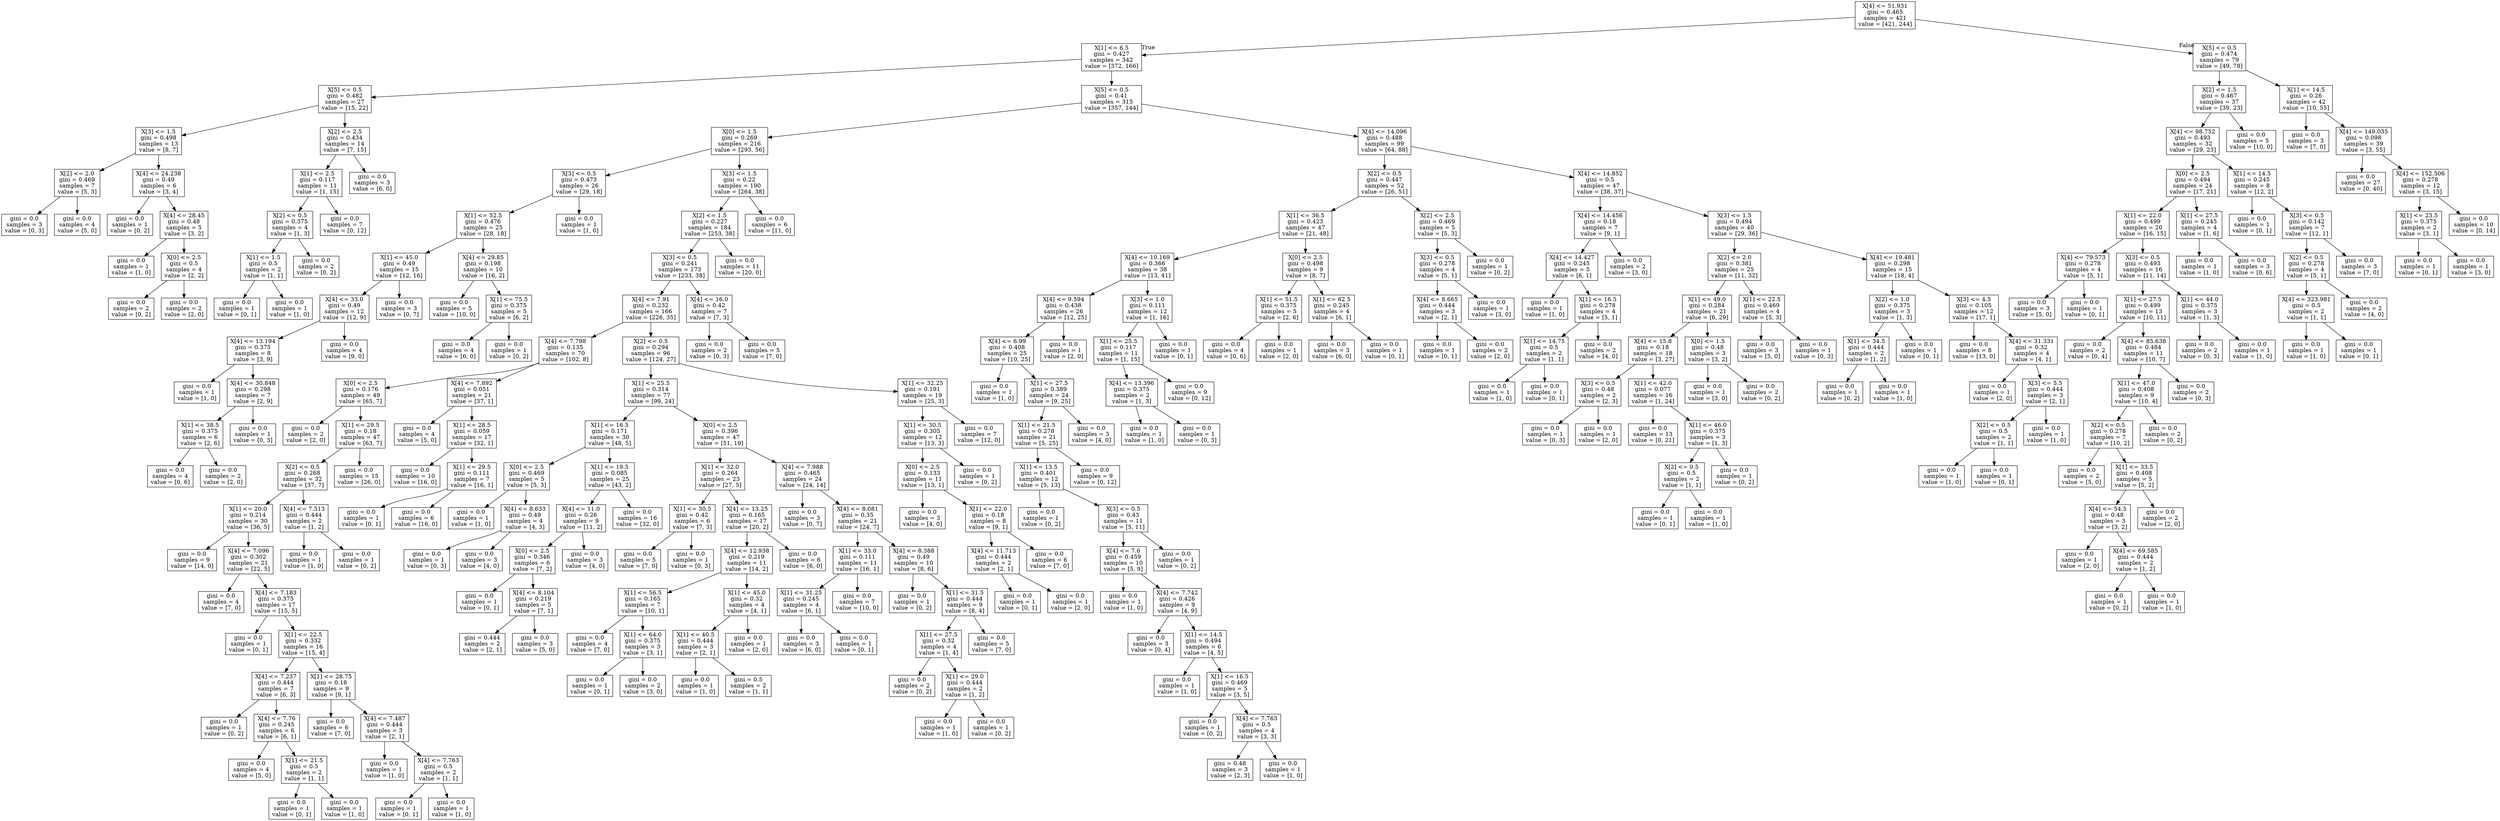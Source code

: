 digraph Tree {
node [shape=box] ;
0 [label="X[4] <= 51.931\ngini = 0.465\nsamples = 421\nvalue = [421, 244]"] ;
1 [label="X[1] <= 6.5\ngini = 0.427\nsamples = 342\nvalue = [372, 166]"] ;
0 -> 1 [labeldistance=2.5, labelangle=45, headlabel="True"] ;
2 [label="X[5] <= 0.5\ngini = 0.482\nsamples = 27\nvalue = [15, 22]"] ;
1 -> 2 ;
3 [label="X[3] <= 1.5\ngini = 0.498\nsamples = 13\nvalue = [8, 7]"] ;
2 -> 3 ;
4 [label="X[2] <= 2.0\ngini = 0.469\nsamples = 7\nvalue = [5, 3]"] ;
3 -> 4 ;
5 [label="gini = 0.0\nsamples = 3\nvalue = [0, 3]"] ;
4 -> 5 ;
6 [label="gini = 0.0\nsamples = 4\nvalue = [5, 0]"] ;
4 -> 6 ;
7 [label="X[4] <= 24.238\ngini = 0.49\nsamples = 6\nvalue = [3, 4]"] ;
3 -> 7 ;
8 [label="gini = 0.0\nsamples = 1\nvalue = [0, 2]"] ;
7 -> 8 ;
9 [label="X[4] <= 28.45\ngini = 0.48\nsamples = 5\nvalue = [3, 2]"] ;
7 -> 9 ;
10 [label="gini = 0.0\nsamples = 1\nvalue = [1, 0]"] ;
9 -> 10 ;
11 [label="X[0] <= 2.5\ngini = 0.5\nsamples = 4\nvalue = [2, 2]"] ;
9 -> 11 ;
12 [label="gini = 0.0\nsamples = 2\nvalue = [0, 2]"] ;
11 -> 12 ;
13 [label="gini = 0.0\nsamples = 2\nvalue = [2, 0]"] ;
11 -> 13 ;
14 [label="X[2] <= 2.5\ngini = 0.434\nsamples = 14\nvalue = [7, 15]"] ;
2 -> 14 ;
15 [label="X[1] <= 2.5\ngini = 0.117\nsamples = 11\nvalue = [1, 15]"] ;
14 -> 15 ;
16 [label="X[2] <= 0.5\ngini = 0.375\nsamples = 4\nvalue = [1, 3]"] ;
15 -> 16 ;
17 [label="X[1] <= 1.5\ngini = 0.5\nsamples = 2\nvalue = [1, 1]"] ;
16 -> 17 ;
18 [label="gini = 0.0\nsamples = 1\nvalue = [0, 1]"] ;
17 -> 18 ;
19 [label="gini = 0.0\nsamples = 1\nvalue = [1, 0]"] ;
17 -> 19 ;
20 [label="gini = 0.0\nsamples = 2\nvalue = [0, 2]"] ;
16 -> 20 ;
21 [label="gini = 0.0\nsamples = 7\nvalue = [0, 12]"] ;
15 -> 21 ;
22 [label="gini = 0.0\nsamples = 3\nvalue = [6, 0]"] ;
14 -> 22 ;
23 [label="X[5] <= 0.5\ngini = 0.41\nsamples = 315\nvalue = [357, 144]"] ;
1 -> 23 ;
24 [label="X[0] <= 1.5\ngini = 0.269\nsamples = 216\nvalue = [293, 56]"] ;
23 -> 24 ;
25 [label="X[3] <= 0.5\ngini = 0.473\nsamples = 26\nvalue = [29, 18]"] ;
24 -> 25 ;
26 [label="X[1] <= 52.5\ngini = 0.476\nsamples = 25\nvalue = [28, 18]"] ;
25 -> 26 ;
27 [label="X[1] <= 45.0\ngini = 0.49\nsamples = 15\nvalue = [12, 16]"] ;
26 -> 27 ;
28 [label="X[4] <= 33.0\ngini = 0.49\nsamples = 12\nvalue = [12, 9]"] ;
27 -> 28 ;
29 [label="X[4] <= 13.194\ngini = 0.375\nsamples = 8\nvalue = [3, 9]"] ;
28 -> 29 ;
30 [label="gini = 0.0\nsamples = 1\nvalue = [1, 0]"] ;
29 -> 30 ;
31 [label="X[4] <= 30.848\ngini = 0.298\nsamples = 7\nvalue = [2, 9]"] ;
29 -> 31 ;
32 [label="X[1] <= 38.5\ngini = 0.375\nsamples = 6\nvalue = [2, 6]"] ;
31 -> 32 ;
33 [label="gini = 0.0\nsamples = 4\nvalue = [0, 6]"] ;
32 -> 33 ;
34 [label="gini = 0.0\nsamples = 2\nvalue = [2, 0]"] ;
32 -> 34 ;
35 [label="gini = 0.0\nsamples = 1\nvalue = [0, 3]"] ;
31 -> 35 ;
36 [label="gini = 0.0\nsamples = 4\nvalue = [9, 0]"] ;
28 -> 36 ;
37 [label="gini = 0.0\nsamples = 3\nvalue = [0, 7]"] ;
27 -> 37 ;
38 [label="X[4] <= 29.85\ngini = 0.198\nsamples = 10\nvalue = [16, 2]"] ;
26 -> 38 ;
39 [label="gini = 0.0\nsamples = 5\nvalue = [10, 0]"] ;
38 -> 39 ;
40 [label="X[1] <= 75.5\ngini = 0.375\nsamples = 5\nvalue = [6, 2]"] ;
38 -> 40 ;
41 [label="gini = 0.0\nsamples = 4\nvalue = [6, 0]"] ;
40 -> 41 ;
42 [label="gini = 0.0\nsamples = 1\nvalue = [0, 2]"] ;
40 -> 42 ;
43 [label="gini = 0.0\nsamples = 1\nvalue = [1, 0]"] ;
25 -> 43 ;
44 [label="X[3] <= 1.5\ngini = 0.22\nsamples = 190\nvalue = [264, 38]"] ;
24 -> 44 ;
45 [label="X[2] <= 1.5\ngini = 0.227\nsamples = 184\nvalue = [253, 38]"] ;
44 -> 45 ;
46 [label="X[3] <= 0.5\ngini = 0.241\nsamples = 173\nvalue = [233, 38]"] ;
45 -> 46 ;
47 [label="X[4] <= 7.91\ngini = 0.232\nsamples = 166\nvalue = [226, 35]"] ;
46 -> 47 ;
48 [label="X[4] <= 7.798\ngini = 0.135\nsamples = 70\nvalue = [102, 8]"] ;
47 -> 48 ;
49 [label="X[0] <= 2.5\ngini = 0.176\nsamples = 49\nvalue = [65, 7]"] ;
48 -> 49 ;
50 [label="gini = 0.0\nsamples = 2\nvalue = [2, 0]"] ;
49 -> 50 ;
51 [label="X[1] <= 29.5\ngini = 0.18\nsamples = 47\nvalue = [63, 7]"] ;
49 -> 51 ;
52 [label="X[2] <= 0.5\ngini = 0.268\nsamples = 32\nvalue = [37, 7]"] ;
51 -> 52 ;
53 [label="X[1] <= 20.0\ngini = 0.214\nsamples = 30\nvalue = [36, 5]"] ;
52 -> 53 ;
54 [label="gini = 0.0\nsamples = 9\nvalue = [14, 0]"] ;
53 -> 54 ;
55 [label="X[4] <= 7.096\ngini = 0.302\nsamples = 21\nvalue = [22, 5]"] ;
53 -> 55 ;
56 [label="gini = 0.0\nsamples = 4\nvalue = [7, 0]"] ;
55 -> 56 ;
57 [label="X[4] <= 7.183\ngini = 0.375\nsamples = 17\nvalue = [15, 5]"] ;
55 -> 57 ;
58 [label="gini = 0.0\nsamples = 1\nvalue = [0, 1]"] ;
57 -> 58 ;
59 [label="X[1] <= 22.5\ngini = 0.332\nsamples = 16\nvalue = [15, 4]"] ;
57 -> 59 ;
60 [label="X[4] <= 7.237\ngini = 0.444\nsamples = 7\nvalue = [6, 3]"] ;
59 -> 60 ;
61 [label="gini = 0.0\nsamples = 1\nvalue = [0, 2]"] ;
60 -> 61 ;
62 [label="X[4] <= 7.76\ngini = 0.245\nsamples = 6\nvalue = [6, 1]"] ;
60 -> 62 ;
63 [label="gini = 0.0\nsamples = 4\nvalue = [5, 0]"] ;
62 -> 63 ;
64 [label="X[1] <= 21.5\ngini = 0.5\nsamples = 2\nvalue = [1, 1]"] ;
62 -> 64 ;
65 [label="gini = 0.0\nsamples = 1\nvalue = [0, 1]"] ;
64 -> 65 ;
66 [label="gini = 0.0\nsamples = 1\nvalue = [1, 0]"] ;
64 -> 66 ;
67 [label="X[1] <= 28.75\ngini = 0.18\nsamples = 9\nvalue = [9, 1]"] ;
59 -> 67 ;
68 [label="gini = 0.0\nsamples = 6\nvalue = [7, 0]"] ;
67 -> 68 ;
69 [label="X[4] <= 7.487\ngini = 0.444\nsamples = 3\nvalue = [2, 1]"] ;
67 -> 69 ;
70 [label="gini = 0.0\nsamples = 1\nvalue = [1, 0]"] ;
69 -> 70 ;
71 [label="X[4] <= 7.763\ngini = 0.5\nsamples = 2\nvalue = [1, 1]"] ;
69 -> 71 ;
72 [label="gini = 0.0\nsamples = 1\nvalue = [0, 1]"] ;
71 -> 72 ;
73 [label="gini = 0.0\nsamples = 1\nvalue = [1, 0]"] ;
71 -> 73 ;
74 [label="X[4] <= 7.513\ngini = 0.444\nsamples = 2\nvalue = [1, 2]"] ;
52 -> 74 ;
75 [label="gini = 0.0\nsamples = 1\nvalue = [1, 0]"] ;
74 -> 75 ;
76 [label="gini = 0.0\nsamples = 1\nvalue = [0, 2]"] ;
74 -> 76 ;
77 [label="gini = 0.0\nsamples = 15\nvalue = [26, 0]"] ;
51 -> 77 ;
78 [label="X[4] <= 7.892\ngini = 0.051\nsamples = 21\nvalue = [37, 1]"] ;
48 -> 78 ;
79 [label="gini = 0.0\nsamples = 4\nvalue = [5, 0]"] ;
78 -> 79 ;
80 [label="X[1] <= 28.5\ngini = 0.059\nsamples = 17\nvalue = [32, 1]"] ;
78 -> 80 ;
81 [label="gini = 0.0\nsamples = 10\nvalue = [16, 0]"] ;
80 -> 81 ;
82 [label="X[1] <= 29.5\ngini = 0.111\nsamples = 7\nvalue = [16, 1]"] ;
80 -> 82 ;
83 [label="gini = 0.0\nsamples = 1\nvalue = [0, 1]"] ;
82 -> 83 ;
84 [label="gini = 0.0\nsamples = 6\nvalue = [16, 0]"] ;
82 -> 84 ;
85 [label="X[2] <= 0.5\ngini = 0.294\nsamples = 96\nvalue = [124, 27]"] ;
47 -> 85 ;
86 [label="X[1] <= 25.5\ngini = 0.314\nsamples = 77\nvalue = [99, 24]"] ;
85 -> 86 ;
87 [label="X[1] <= 16.5\ngini = 0.171\nsamples = 30\nvalue = [48, 5]"] ;
86 -> 87 ;
88 [label="X[0] <= 2.5\ngini = 0.469\nsamples = 5\nvalue = [5, 3]"] ;
87 -> 88 ;
89 [label="gini = 0.0\nsamples = 1\nvalue = [1, 0]"] ;
88 -> 89 ;
90 [label="X[4] <= 8.633\ngini = 0.49\nsamples = 4\nvalue = [4, 3]"] ;
88 -> 90 ;
91 [label="gini = 0.0\nsamples = 1\nvalue = [0, 3]"] ;
90 -> 91 ;
92 [label="gini = 0.0\nsamples = 3\nvalue = [4, 0]"] ;
90 -> 92 ;
93 [label="X[1] <= 19.5\ngini = 0.085\nsamples = 25\nvalue = [43, 2]"] ;
87 -> 93 ;
94 [label="X[4] <= 11.0\ngini = 0.26\nsamples = 9\nvalue = [11, 2]"] ;
93 -> 94 ;
95 [label="X[0] <= 2.5\ngini = 0.346\nsamples = 6\nvalue = [7, 2]"] ;
94 -> 95 ;
96 [label="gini = 0.0\nsamples = 1\nvalue = [0, 1]"] ;
95 -> 96 ;
97 [label="X[4] <= 8.104\ngini = 0.219\nsamples = 5\nvalue = [7, 1]"] ;
95 -> 97 ;
98 [label="gini = 0.444\nsamples = 2\nvalue = [2, 1]"] ;
97 -> 98 ;
99 [label="gini = 0.0\nsamples = 3\nvalue = [5, 0]"] ;
97 -> 99 ;
100 [label="gini = 0.0\nsamples = 3\nvalue = [4, 0]"] ;
94 -> 100 ;
101 [label="gini = 0.0\nsamples = 16\nvalue = [32, 0]"] ;
93 -> 101 ;
102 [label="X[0] <= 2.5\ngini = 0.396\nsamples = 47\nvalue = [51, 19]"] ;
86 -> 102 ;
103 [label="X[1] <= 32.0\ngini = 0.264\nsamples = 23\nvalue = [27, 5]"] ;
102 -> 103 ;
104 [label="X[1] <= 30.5\ngini = 0.42\nsamples = 6\nvalue = [7, 3]"] ;
103 -> 104 ;
105 [label="gini = 0.0\nsamples = 5\nvalue = [7, 0]"] ;
104 -> 105 ;
106 [label="gini = 0.0\nsamples = 1\nvalue = [0, 3]"] ;
104 -> 106 ;
107 [label="X[4] <= 13.25\ngini = 0.165\nsamples = 17\nvalue = [20, 2]"] ;
103 -> 107 ;
108 [label="X[4] <= 12.938\ngini = 0.219\nsamples = 11\nvalue = [14, 2]"] ;
107 -> 108 ;
109 [label="X[1] <= 56.5\ngini = 0.165\nsamples = 7\nvalue = [10, 1]"] ;
108 -> 109 ;
110 [label="gini = 0.0\nsamples = 4\nvalue = [7, 0]"] ;
109 -> 110 ;
111 [label="X[1] <= 64.0\ngini = 0.375\nsamples = 3\nvalue = [3, 1]"] ;
109 -> 111 ;
112 [label="gini = 0.0\nsamples = 1\nvalue = [0, 1]"] ;
111 -> 112 ;
113 [label="gini = 0.0\nsamples = 2\nvalue = [3, 0]"] ;
111 -> 113 ;
114 [label="X[1] <= 45.0\ngini = 0.32\nsamples = 4\nvalue = [4, 1]"] ;
108 -> 114 ;
115 [label="X[1] <= 40.5\ngini = 0.444\nsamples = 3\nvalue = [2, 1]"] ;
114 -> 115 ;
116 [label="gini = 0.0\nsamples = 1\nvalue = [1, 0]"] ;
115 -> 116 ;
117 [label="gini = 0.5\nsamples = 2\nvalue = [1, 1]"] ;
115 -> 117 ;
118 [label="gini = 0.0\nsamples = 1\nvalue = [2, 0]"] ;
114 -> 118 ;
119 [label="gini = 0.0\nsamples = 6\nvalue = [6, 0]"] ;
107 -> 119 ;
120 [label="X[4] <= 7.988\ngini = 0.465\nsamples = 24\nvalue = [24, 14]"] ;
102 -> 120 ;
121 [label="gini = 0.0\nsamples = 3\nvalue = [0, 7]"] ;
120 -> 121 ;
122 [label="X[4] <= 8.081\ngini = 0.35\nsamples = 21\nvalue = [24, 7]"] ;
120 -> 122 ;
123 [label="X[1] <= 33.0\ngini = 0.111\nsamples = 11\nvalue = [16, 1]"] ;
122 -> 123 ;
124 [label="X[1] <= 31.25\ngini = 0.245\nsamples = 4\nvalue = [6, 1]"] ;
123 -> 124 ;
125 [label="gini = 0.0\nsamples = 3\nvalue = [6, 0]"] ;
124 -> 125 ;
126 [label="gini = 0.0\nsamples = 1\nvalue = [0, 1]"] ;
124 -> 126 ;
127 [label="gini = 0.0\nsamples = 7\nvalue = [10, 0]"] ;
123 -> 127 ;
128 [label="X[4] <= 8.388\ngini = 0.49\nsamples = 10\nvalue = [8, 6]"] ;
122 -> 128 ;
129 [label="gini = 0.0\nsamples = 1\nvalue = [0, 2]"] ;
128 -> 129 ;
130 [label="X[1] <= 31.5\ngini = 0.444\nsamples = 9\nvalue = [8, 4]"] ;
128 -> 130 ;
131 [label="X[1] <= 27.5\ngini = 0.32\nsamples = 4\nvalue = [1, 4]"] ;
130 -> 131 ;
132 [label="gini = 0.0\nsamples = 2\nvalue = [0, 2]"] ;
131 -> 132 ;
133 [label="X[1] <= 29.0\ngini = 0.444\nsamples = 2\nvalue = [1, 2]"] ;
131 -> 133 ;
134 [label="gini = 0.0\nsamples = 1\nvalue = [1, 0]"] ;
133 -> 134 ;
135 [label="gini = 0.0\nsamples = 1\nvalue = [0, 2]"] ;
133 -> 135 ;
136 [label="gini = 0.0\nsamples = 5\nvalue = [7, 0]"] ;
130 -> 136 ;
137 [label="X[1] <= 32.25\ngini = 0.191\nsamples = 19\nvalue = [25, 3]"] ;
85 -> 137 ;
138 [label="X[1] <= 30.5\ngini = 0.305\nsamples = 12\nvalue = [13, 3]"] ;
137 -> 138 ;
139 [label="X[0] <= 2.5\ngini = 0.133\nsamples = 11\nvalue = [13, 1]"] ;
138 -> 139 ;
140 [label="gini = 0.0\nsamples = 3\nvalue = [4, 0]"] ;
139 -> 140 ;
141 [label="X[1] <= 22.0\ngini = 0.18\nsamples = 8\nvalue = [9, 1]"] ;
139 -> 141 ;
142 [label="X[4] <= 11.713\ngini = 0.444\nsamples = 2\nvalue = [2, 1]"] ;
141 -> 142 ;
143 [label="gini = 0.0\nsamples = 1\nvalue = [0, 1]"] ;
142 -> 143 ;
144 [label="gini = 0.0\nsamples = 1\nvalue = [2, 0]"] ;
142 -> 144 ;
145 [label="gini = 0.0\nsamples = 6\nvalue = [7, 0]"] ;
141 -> 145 ;
146 [label="gini = 0.0\nsamples = 1\nvalue = [0, 2]"] ;
138 -> 146 ;
147 [label="gini = 0.0\nsamples = 7\nvalue = [12, 0]"] ;
137 -> 147 ;
148 [label="X[4] <= 16.0\ngini = 0.42\nsamples = 7\nvalue = [7, 3]"] ;
46 -> 148 ;
149 [label="gini = 0.0\nsamples = 2\nvalue = [0, 3]"] ;
148 -> 149 ;
150 [label="gini = 0.0\nsamples = 5\nvalue = [7, 0]"] ;
148 -> 150 ;
151 [label="gini = 0.0\nsamples = 11\nvalue = [20, 0]"] ;
45 -> 151 ;
152 [label="gini = 0.0\nsamples = 6\nvalue = [11, 0]"] ;
44 -> 152 ;
153 [label="X[4] <= 14.096\ngini = 0.488\nsamples = 99\nvalue = [64, 88]"] ;
23 -> 153 ;
154 [label="X[2] <= 0.5\ngini = 0.447\nsamples = 52\nvalue = [26, 51]"] ;
153 -> 154 ;
155 [label="X[1] <= 36.5\ngini = 0.423\nsamples = 47\nvalue = [21, 48]"] ;
154 -> 155 ;
156 [label="X[4] <= 10.169\ngini = 0.366\nsamples = 38\nvalue = [13, 41]"] ;
155 -> 156 ;
157 [label="X[4] <= 9.594\ngini = 0.438\nsamples = 26\nvalue = [12, 25]"] ;
156 -> 157 ;
158 [label="X[4] <= 6.99\ngini = 0.408\nsamples = 25\nvalue = [10, 25]"] ;
157 -> 158 ;
159 [label="gini = 0.0\nsamples = 1\nvalue = [1, 0]"] ;
158 -> 159 ;
160 [label="X[1] <= 27.5\ngini = 0.389\nsamples = 24\nvalue = [9, 25]"] ;
158 -> 160 ;
161 [label="X[1] <= 21.5\ngini = 0.278\nsamples = 21\nvalue = [5, 25]"] ;
160 -> 161 ;
162 [label="X[1] <= 13.5\ngini = 0.401\nsamples = 12\nvalue = [5, 13]"] ;
161 -> 162 ;
163 [label="gini = 0.0\nsamples = 1\nvalue = [0, 2]"] ;
162 -> 163 ;
164 [label="X[3] <= 0.5\ngini = 0.43\nsamples = 11\nvalue = [5, 11]"] ;
162 -> 164 ;
165 [label="X[4] <= 7.6\ngini = 0.459\nsamples = 10\nvalue = [5, 9]"] ;
164 -> 165 ;
166 [label="gini = 0.0\nsamples = 1\nvalue = [1, 0]"] ;
165 -> 166 ;
167 [label="X[4] <= 7.742\ngini = 0.426\nsamples = 9\nvalue = [4, 9]"] ;
165 -> 167 ;
168 [label="gini = 0.0\nsamples = 3\nvalue = [0, 4]"] ;
167 -> 168 ;
169 [label="X[1] <= 14.5\ngini = 0.494\nsamples = 6\nvalue = [4, 5]"] ;
167 -> 169 ;
170 [label="gini = 0.0\nsamples = 1\nvalue = [1, 0]"] ;
169 -> 170 ;
171 [label="X[1] <= 16.5\ngini = 0.469\nsamples = 5\nvalue = [3, 5]"] ;
169 -> 171 ;
172 [label="gini = 0.0\nsamples = 1\nvalue = [0, 2]"] ;
171 -> 172 ;
173 [label="X[4] <= 7.763\ngini = 0.5\nsamples = 4\nvalue = [3, 3]"] ;
171 -> 173 ;
174 [label="gini = 0.48\nsamples = 3\nvalue = [2, 3]"] ;
173 -> 174 ;
175 [label="gini = 0.0\nsamples = 1\nvalue = [1, 0]"] ;
173 -> 175 ;
176 [label="gini = 0.0\nsamples = 1\nvalue = [0, 2]"] ;
164 -> 176 ;
177 [label="gini = 0.0\nsamples = 9\nvalue = [0, 12]"] ;
161 -> 177 ;
178 [label="gini = 0.0\nsamples = 3\nvalue = [4, 0]"] ;
160 -> 178 ;
179 [label="gini = 0.0\nsamples = 1\nvalue = [2, 0]"] ;
157 -> 179 ;
180 [label="X[3] <= 1.0\ngini = 0.111\nsamples = 12\nvalue = [1, 16]"] ;
156 -> 180 ;
181 [label="X[1] <= 25.5\ngini = 0.117\nsamples = 11\nvalue = [1, 15]"] ;
180 -> 181 ;
182 [label="X[4] <= 13.396\ngini = 0.375\nsamples = 2\nvalue = [1, 3]"] ;
181 -> 182 ;
183 [label="gini = 0.0\nsamples = 1\nvalue = [1, 0]"] ;
182 -> 183 ;
184 [label="gini = 0.0\nsamples = 1\nvalue = [0, 3]"] ;
182 -> 184 ;
185 [label="gini = 0.0\nsamples = 9\nvalue = [0, 12]"] ;
181 -> 185 ;
186 [label="gini = 0.0\nsamples = 1\nvalue = [0, 1]"] ;
180 -> 186 ;
187 [label="X[0] <= 2.5\ngini = 0.498\nsamples = 9\nvalue = [8, 7]"] ;
155 -> 187 ;
188 [label="X[1] <= 51.5\ngini = 0.375\nsamples = 5\nvalue = [2, 6]"] ;
187 -> 188 ;
189 [label="gini = 0.0\nsamples = 4\nvalue = [0, 6]"] ;
188 -> 189 ;
190 [label="gini = 0.0\nsamples = 1\nvalue = [2, 0]"] ;
188 -> 190 ;
191 [label="X[1] <= 62.5\ngini = 0.245\nsamples = 4\nvalue = [6, 1]"] ;
187 -> 191 ;
192 [label="gini = 0.0\nsamples = 3\nvalue = [6, 0]"] ;
191 -> 192 ;
193 [label="gini = 0.0\nsamples = 1\nvalue = [0, 1]"] ;
191 -> 193 ;
194 [label="X[2] <= 2.5\ngini = 0.469\nsamples = 5\nvalue = [5, 3]"] ;
154 -> 194 ;
195 [label="X[3] <= 0.5\ngini = 0.278\nsamples = 4\nvalue = [5, 1]"] ;
194 -> 195 ;
196 [label="X[4] <= 8.665\ngini = 0.444\nsamples = 3\nvalue = [2, 1]"] ;
195 -> 196 ;
197 [label="gini = 0.0\nsamples = 1\nvalue = [0, 1]"] ;
196 -> 197 ;
198 [label="gini = 0.0\nsamples = 2\nvalue = [2, 0]"] ;
196 -> 198 ;
199 [label="gini = 0.0\nsamples = 1\nvalue = [3, 0]"] ;
195 -> 199 ;
200 [label="gini = 0.0\nsamples = 1\nvalue = [0, 2]"] ;
194 -> 200 ;
201 [label="X[4] <= 14.852\ngini = 0.5\nsamples = 47\nvalue = [38, 37]"] ;
153 -> 201 ;
202 [label="X[4] <= 14.456\ngini = 0.18\nsamples = 7\nvalue = [9, 1]"] ;
201 -> 202 ;
203 [label="X[4] <= 14.427\ngini = 0.245\nsamples = 5\nvalue = [6, 1]"] ;
202 -> 203 ;
204 [label="gini = 0.0\nsamples = 1\nvalue = [1, 0]"] ;
203 -> 204 ;
205 [label="X[1] <= 16.5\ngini = 0.278\nsamples = 4\nvalue = [5, 1]"] ;
203 -> 205 ;
206 [label="X[1] <= 14.75\ngini = 0.5\nsamples = 2\nvalue = [1, 1]"] ;
205 -> 206 ;
207 [label="gini = 0.0\nsamples = 1\nvalue = [1, 0]"] ;
206 -> 207 ;
208 [label="gini = 0.0\nsamples = 1\nvalue = [0, 1]"] ;
206 -> 208 ;
209 [label="gini = 0.0\nsamples = 2\nvalue = [4, 0]"] ;
205 -> 209 ;
210 [label="gini = 0.0\nsamples = 2\nvalue = [3, 0]"] ;
202 -> 210 ;
211 [label="X[3] <= 1.5\ngini = 0.494\nsamples = 40\nvalue = [29, 36]"] ;
201 -> 211 ;
212 [label="X[2] <= 2.0\ngini = 0.381\nsamples = 25\nvalue = [11, 32]"] ;
211 -> 212 ;
213 [label="X[1] <= 49.0\ngini = 0.284\nsamples = 21\nvalue = [6, 29]"] ;
212 -> 213 ;
214 [label="X[4] <= 15.8\ngini = 0.18\nsamples = 18\nvalue = [3, 27]"] ;
213 -> 214 ;
215 [label="X[3] <= 0.5\ngini = 0.48\nsamples = 2\nvalue = [2, 3]"] ;
214 -> 215 ;
216 [label="gini = 0.0\nsamples = 1\nvalue = [0, 3]"] ;
215 -> 216 ;
217 [label="gini = 0.0\nsamples = 1\nvalue = [2, 0]"] ;
215 -> 217 ;
218 [label="X[1] <= 42.0\ngini = 0.077\nsamples = 16\nvalue = [1, 24]"] ;
214 -> 218 ;
219 [label="gini = 0.0\nsamples = 13\nvalue = [0, 21]"] ;
218 -> 219 ;
220 [label="X[1] <= 46.0\ngini = 0.375\nsamples = 3\nvalue = [1, 3]"] ;
218 -> 220 ;
221 [label="X[2] <= 0.5\ngini = 0.5\nsamples = 2\nvalue = [1, 1]"] ;
220 -> 221 ;
222 [label="gini = 0.0\nsamples = 1\nvalue = [0, 1]"] ;
221 -> 222 ;
223 [label="gini = 0.0\nsamples = 1\nvalue = [1, 0]"] ;
221 -> 223 ;
224 [label="gini = 0.0\nsamples = 1\nvalue = [0, 2]"] ;
220 -> 224 ;
225 [label="X[0] <= 1.5\ngini = 0.48\nsamples = 3\nvalue = [3, 2]"] ;
213 -> 225 ;
226 [label="gini = 0.0\nsamples = 1\nvalue = [3, 0]"] ;
225 -> 226 ;
227 [label="gini = 0.0\nsamples = 2\nvalue = [0, 2]"] ;
225 -> 227 ;
228 [label="X[1] <= 22.5\ngini = 0.469\nsamples = 4\nvalue = [5, 3]"] ;
212 -> 228 ;
229 [label="gini = 0.0\nsamples = 3\nvalue = [5, 0]"] ;
228 -> 229 ;
230 [label="gini = 0.0\nsamples = 1\nvalue = [0, 3]"] ;
228 -> 230 ;
231 [label="X[4] <= 19.481\ngini = 0.298\nsamples = 15\nvalue = [18, 4]"] ;
211 -> 231 ;
232 [label="X[2] <= 1.0\ngini = 0.375\nsamples = 3\nvalue = [1, 3]"] ;
231 -> 232 ;
233 [label="X[1] <= 34.5\ngini = 0.444\nsamples = 2\nvalue = [1, 2]"] ;
232 -> 233 ;
234 [label="gini = 0.0\nsamples = 1\nvalue = [0, 2]"] ;
233 -> 234 ;
235 [label="gini = 0.0\nsamples = 1\nvalue = [1, 0]"] ;
233 -> 235 ;
236 [label="gini = 0.0\nsamples = 1\nvalue = [0, 1]"] ;
232 -> 236 ;
237 [label="X[3] <= 4.5\ngini = 0.105\nsamples = 12\nvalue = [17, 1]"] ;
231 -> 237 ;
238 [label="gini = 0.0\nsamples = 8\nvalue = [13, 0]"] ;
237 -> 238 ;
239 [label="X[4] <= 31.331\ngini = 0.32\nsamples = 4\nvalue = [4, 1]"] ;
237 -> 239 ;
240 [label="gini = 0.0\nsamples = 1\nvalue = [2, 0]"] ;
239 -> 240 ;
241 [label="X[3] <= 5.5\ngini = 0.444\nsamples = 3\nvalue = [2, 1]"] ;
239 -> 241 ;
242 [label="X[2] <= 0.5\ngini = 0.5\nsamples = 2\nvalue = [1, 1]"] ;
241 -> 242 ;
243 [label="gini = 0.0\nsamples = 1\nvalue = [1, 0]"] ;
242 -> 243 ;
244 [label="gini = 0.0\nsamples = 1\nvalue = [0, 1]"] ;
242 -> 244 ;
245 [label="gini = 0.0\nsamples = 1\nvalue = [1, 0]"] ;
241 -> 245 ;
246 [label="X[5] <= 0.5\ngini = 0.474\nsamples = 79\nvalue = [49, 78]"] ;
0 -> 246 [labeldistance=2.5, labelangle=-45, headlabel="False"] ;
247 [label="X[2] <= 1.5\ngini = 0.467\nsamples = 37\nvalue = [39, 23]"] ;
246 -> 247 ;
248 [label="X[4] <= 98.752\ngini = 0.493\nsamples = 32\nvalue = [29, 23]"] ;
247 -> 248 ;
249 [label="X[0] <= 2.5\ngini = 0.494\nsamples = 24\nvalue = [17, 21]"] ;
248 -> 249 ;
250 [label="X[1] <= 22.0\ngini = 0.499\nsamples = 20\nvalue = [16, 15]"] ;
249 -> 250 ;
251 [label="X[4] <= 79.573\ngini = 0.278\nsamples = 4\nvalue = [5, 1]"] ;
250 -> 251 ;
252 [label="gini = 0.0\nsamples = 3\nvalue = [5, 0]"] ;
251 -> 252 ;
253 [label="gini = 0.0\nsamples = 1\nvalue = [0, 1]"] ;
251 -> 253 ;
254 [label="X[3] <= 0.5\ngini = 0.493\nsamples = 16\nvalue = [11, 14]"] ;
250 -> 254 ;
255 [label="X[1] <= 27.5\ngini = 0.499\nsamples = 13\nvalue = [10, 11]"] ;
254 -> 255 ;
256 [label="gini = 0.0\nsamples = 2\nvalue = [0, 4]"] ;
255 -> 256 ;
257 [label="X[4] <= 85.638\ngini = 0.484\nsamples = 11\nvalue = [10, 7]"] ;
255 -> 257 ;
258 [label="X[1] <= 47.0\ngini = 0.408\nsamples = 9\nvalue = [10, 4]"] ;
257 -> 258 ;
259 [label="X[2] <= 0.5\ngini = 0.278\nsamples = 7\nvalue = [10, 2]"] ;
258 -> 259 ;
260 [label="gini = 0.0\nsamples = 2\nvalue = [5, 0]"] ;
259 -> 260 ;
261 [label="X[1] <= 33.5\ngini = 0.408\nsamples = 5\nvalue = [5, 2]"] ;
259 -> 261 ;
262 [label="X[4] <= 54.5\ngini = 0.48\nsamples = 3\nvalue = [3, 2]"] ;
261 -> 262 ;
263 [label="gini = 0.0\nsamples = 1\nvalue = [2, 0]"] ;
262 -> 263 ;
264 [label="X[4] <= 69.585\ngini = 0.444\nsamples = 2\nvalue = [1, 2]"] ;
262 -> 264 ;
265 [label="gini = 0.0\nsamples = 1\nvalue = [0, 2]"] ;
264 -> 265 ;
266 [label="gini = 0.0\nsamples = 1\nvalue = [1, 0]"] ;
264 -> 266 ;
267 [label="gini = 0.0\nsamples = 2\nvalue = [2, 0]"] ;
261 -> 267 ;
268 [label="gini = 0.0\nsamples = 2\nvalue = [0, 2]"] ;
258 -> 268 ;
269 [label="gini = 0.0\nsamples = 2\nvalue = [0, 3]"] ;
257 -> 269 ;
270 [label="X[1] <= 44.0\ngini = 0.375\nsamples = 3\nvalue = [1, 3]"] ;
254 -> 270 ;
271 [label="gini = 0.0\nsamples = 2\nvalue = [0, 3]"] ;
270 -> 271 ;
272 [label="gini = 0.0\nsamples = 1\nvalue = [1, 0]"] ;
270 -> 272 ;
273 [label="X[1] <= 27.5\ngini = 0.245\nsamples = 4\nvalue = [1, 6]"] ;
249 -> 273 ;
274 [label="gini = 0.0\nsamples = 1\nvalue = [1, 0]"] ;
273 -> 274 ;
275 [label="gini = 0.0\nsamples = 3\nvalue = [0, 6]"] ;
273 -> 275 ;
276 [label="X[1] <= 14.5\ngini = 0.245\nsamples = 8\nvalue = [12, 2]"] ;
248 -> 276 ;
277 [label="gini = 0.0\nsamples = 1\nvalue = [0, 1]"] ;
276 -> 277 ;
278 [label="X[3] <= 0.5\ngini = 0.142\nsamples = 7\nvalue = [12, 1]"] ;
276 -> 278 ;
279 [label="X[2] <= 0.5\ngini = 0.278\nsamples = 4\nvalue = [5, 1]"] ;
278 -> 279 ;
280 [label="X[4] <= 323.981\ngini = 0.5\nsamples = 2\nvalue = [1, 1]"] ;
279 -> 280 ;
281 [label="gini = 0.0\nsamples = 1\nvalue = [1, 0]"] ;
280 -> 281 ;
282 [label="gini = 0.0\nsamples = 1\nvalue = [0, 1]"] ;
280 -> 282 ;
283 [label="gini = 0.0\nsamples = 2\nvalue = [4, 0]"] ;
279 -> 283 ;
284 [label="gini = 0.0\nsamples = 3\nvalue = [7, 0]"] ;
278 -> 284 ;
285 [label="gini = 0.0\nsamples = 5\nvalue = [10, 0]"] ;
247 -> 285 ;
286 [label="X[1] <= 14.5\ngini = 0.26\nsamples = 42\nvalue = [10, 55]"] ;
246 -> 286 ;
287 [label="gini = 0.0\nsamples = 3\nvalue = [7, 0]"] ;
286 -> 287 ;
288 [label="X[4] <= 149.035\ngini = 0.098\nsamples = 39\nvalue = [3, 55]"] ;
286 -> 288 ;
289 [label="gini = 0.0\nsamples = 27\nvalue = [0, 40]"] ;
288 -> 289 ;
290 [label="X[4] <= 152.506\ngini = 0.278\nsamples = 12\nvalue = [3, 15]"] ;
288 -> 290 ;
291 [label="X[1] <= 23.5\ngini = 0.375\nsamples = 2\nvalue = [3, 1]"] ;
290 -> 291 ;
292 [label="gini = 0.0\nsamples = 1\nvalue = [0, 1]"] ;
291 -> 292 ;
293 [label="gini = 0.0\nsamples = 1\nvalue = [3, 0]"] ;
291 -> 293 ;
294 [label="gini = 0.0\nsamples = 10\nvalue = [0, 14]"] ;
290 -> 294 ;
}
